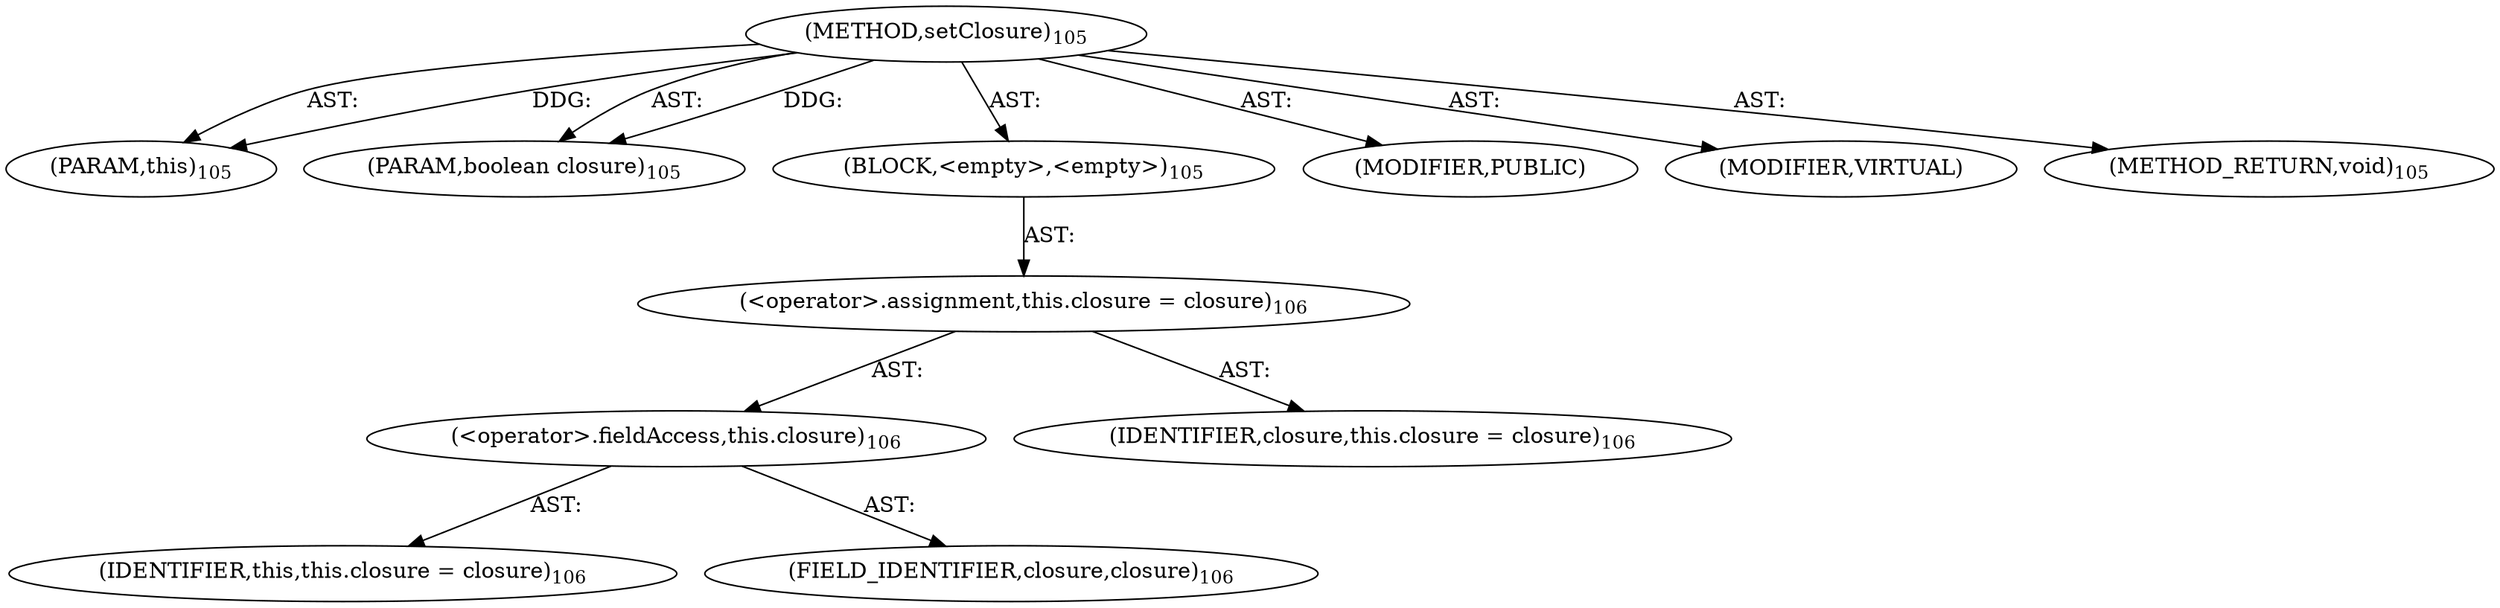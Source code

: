 digraph "setClosure" {  
"111669149697" [label = <(METHOD,setClosure)<SUB>105</SUB>> ]
"115964116992" [label = <(PARAM,this)<SUB>105</SUB>> ]
"115964117000" [label = <(PARAM,boolean closure)<SUB>105</SUB>> ]
"25769803777" [label = <(BLOCK,&lt;empty&gt;,&lt;empty&gt;)<SUB>105</SUB>> ]
"30064771092" [label = <(&lt;operator&gt;.assignment,this.closure = closure)<SUB>106</SUB>> ]
"30064771093" [label = <(&lt;operator&gt;.fieldAccess,this.closure)<SUB>106</SUB>> ]
"68719476736" [label = <(IDENTIFIER,this,this.closure = closure)<SUB>106</SUB>> ]
"55834574856" [label = <(FIELD_IDENTIFIER,closure,closure)<SUB>106</SUB>> ]
"68719476755" [label = <(IDENTIFIER,closure,this.closure = closure)<SUB>106</SUB>> ]
"133143986187" [label = <(MODIFIER,PUBLIC)> ]
"133143986188" [label = <(MODIFIER,VIRTUAL)> ]
"128849018881" [label = <(METHOD_RETURN,void)<SUB>105</SUB>> ]
  "111669149697" -> "115964116992"  [ label = "AST: "] 
  "111669149697" -> "115964117000"  [ label = "AST: "] 
  "111669149697" -> "25769803777"  [ label = "AST: "] 
  "111669149697" -> "133143986187"  [ label = "AST: "] 
  "111669149697" -> "133143986188"  [ label = "AST: "] 
  "111669149697" -> "128849018881"  [ label = "AST: "] 
  "25769803777" -> "30064771092"  [ label = "AST: "] 
  "30064771092" -> "30064771093"  [ label = "AST: "] 
  "30064771092" -> "68719476755"  [ label = "AST: "] 
  "30064771093" -> "68719476736"  [ label = "AST: "] 
  "30064771093" -> "55834574856"  [ label = "AST: "] 
  "111669149697" -> "115964116992"  [ label = "DDG: "] 
  "111669149697" -> "115964117000"  [ label = "DDG: "] 
}
